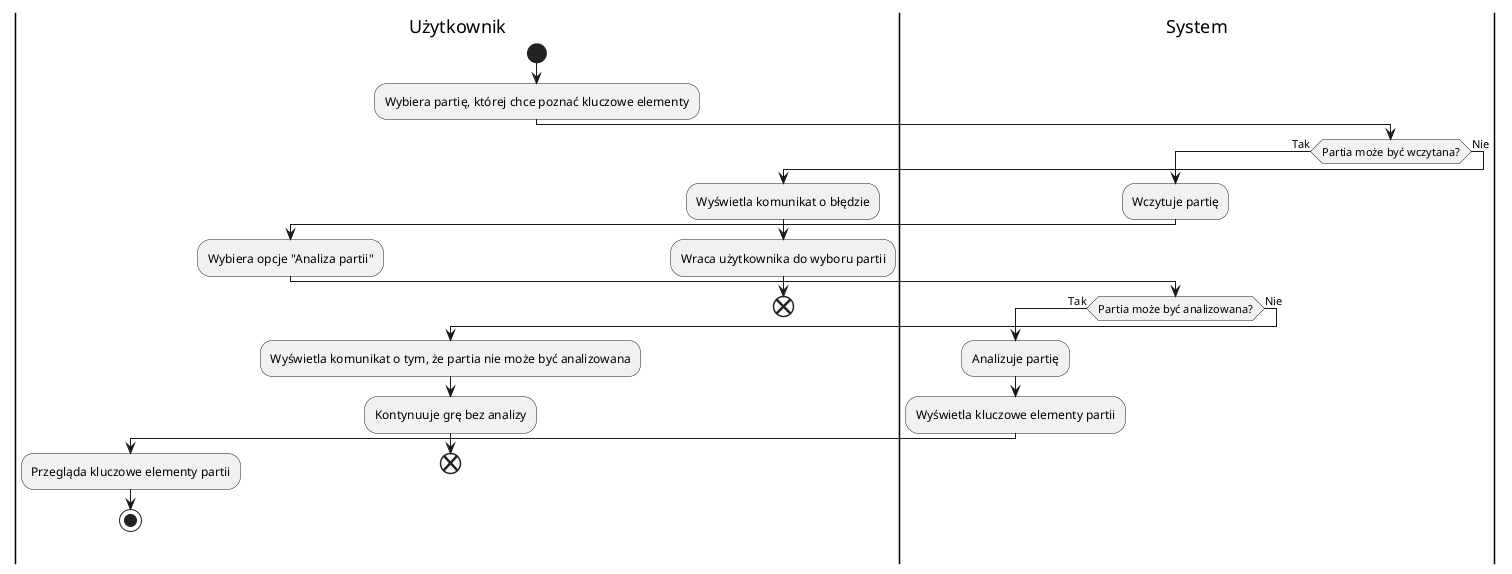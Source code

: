 @startuml activity_key_moments

|Użytkownik|
start
:Wybiera partię, której chce poznać kluczowe elementy;
|System|
if(Partia może być wczytana?) then (Tak)
    :Wczytuje partię;
    |Użytkownik|
    :Wybiera opcje "Analiza partii";
    |System|
    if(Partia może być analizowana?) then(Tak)
        :Analizuje partię;
        :Wyświetla kluczowe elementy partii;
        |Użytkownik|
        :Przegląda kluczowe elementy partii;
        stop
    else(Nie)
        :Wyświetla komunikat o tym, że partia nie może być analizowana;
        |Użytkownik|
        :Kontynuuje grę bez analizy;
        end
    endif
else (Nie)
    :Wyświetla komunikat o błędzie;
    :Wraca użytkownika do wyboru partii;
    end
endif
@enduml